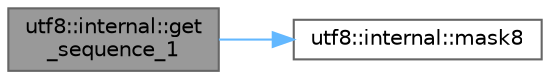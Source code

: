 digraph "utf8::internal::get_sequence_1"
{
 // INTERACTIVE_SVG=YES
 // LATEX_PDF_SIZE
  bgcolor="transparent";
  edge [fontname=Helvetica,fontsize=10,labelfontname=Helvetica,labelfontsize=10];
  node [fontname=Helvetica,fontsize=10,shape=box,height=0.2,width=0.4];
  rankdir="LR";
  Node1 [label="utf8::internal::get\l_sequence_1",height=0.2,width=0.4,color="gray40", fillcolor="grey60", style="filled", fontcolor="black",tooltip="get_sequence_x functions decode utf-8 sequences of the length x"];
  Node1 -> Node2 [color="steelblue1",style="solid"];
  Node2 [label="utf8::internal::mask8",height=0.2,width=0.4,color="grey40", fillcolor="white", style="filled",URL="$namespaceutf8_1_1internal.html#adf6e0469e279b9562aa461b4c3c1e7e4",tooltip=" "];
}
